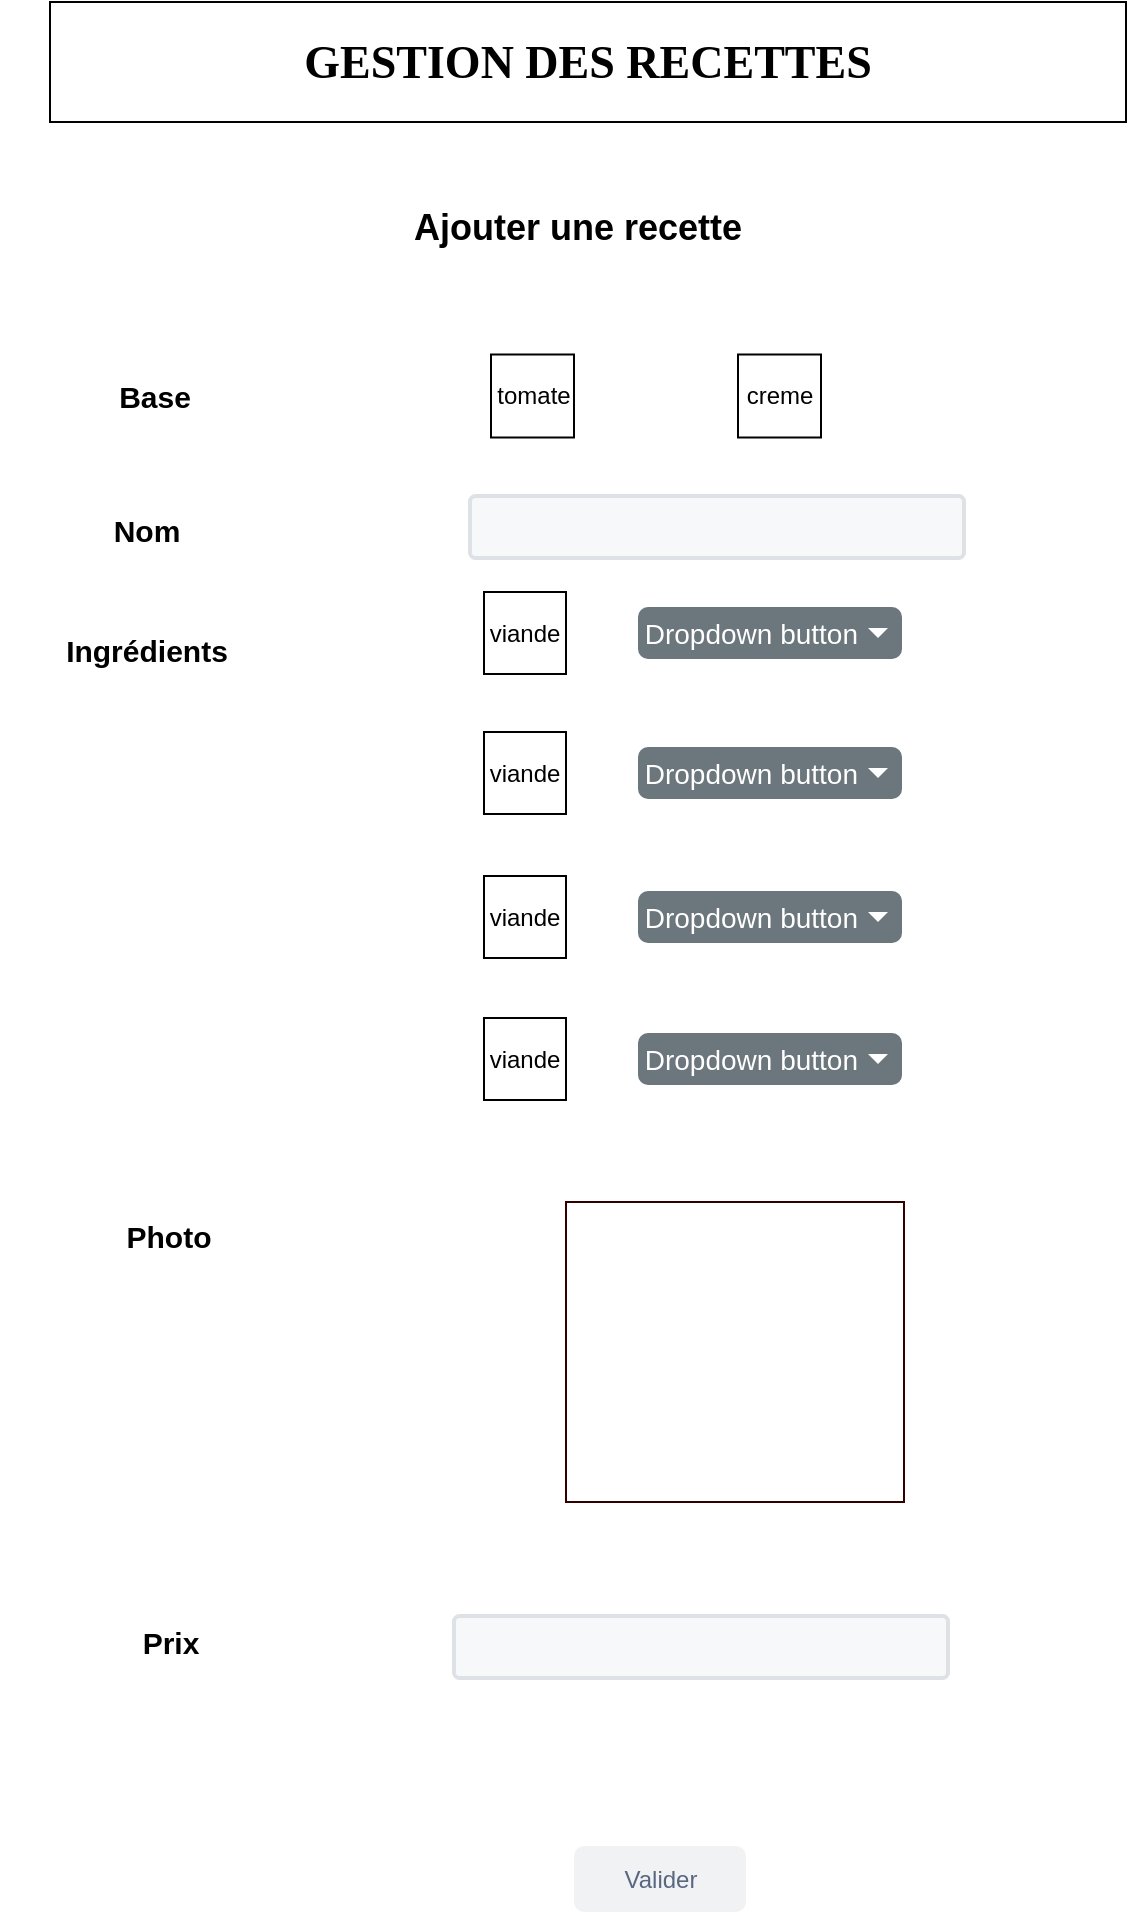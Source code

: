 <mxfile version="14.4.8" type="device"><diagram id="h5jLwUuu19mut-hUZqnM" name="Page-1"><mxGraphModel dx="2076" dy="1160" grid="0" gridSize="10" guides="1" tooltips="1" connect="1" arrows="1" fold="1" page="1" pageScale="1" pageWidth="827" pageHeight="1169" math="0" shadow="0"><root><mxCell id="0"/><mxCell id="1" parent="0"/><mxCell id="MxLhkoGfBKjvbb1sfIXT-1" value="&lt;b&gt;&lt;font style=&quot;font-size: 23px&quot; face=&quot;Verdana&quot;&gt;GESTION DES RECETTES&lt;/font&gt;&lt;/b&gt;" style="rounded=0;whiteSpace=wrap;html=1;" parent="1" vertex="1"><mxGeometry x="143" y="15" width="538" height="60" as="geometry"/></mxCell><mxCell id="MxLhkoGfBKjvbb1sfIXT-2" value="&lt;font style=&quot;font-size: 18px&quot;&gt;&lt;b&gt;Ajouter une recette&lt;/b&gt;&lt;/font&gt;" style="text;html=1;strokeColor=none;fillColor=none;align=center;verticalAlign=middle;whiteSpace=wrap;rounded=0;" parent="1" vertex="1"><mxGeometry x="177" y="107" width="460" height="41" as="geometry"/></mxCell><mxCell id="MxLhkoGfBKjvbb1sfIXT-5" value="&lt;b&gt;&lt;font style=&quot;font-size: 15px&quot;&gt;Nom&lt;/font&gt;&lt;/b&gt;" style="rounded=0;whiteSpace=wrap;html=1;strokeColor=#FFFFFF;" parent="1" vertex="1"><mxGeometry x="119" y="262" width="145" height="33" as="geometry"/></mxCell><mxCell id="MxLhkoGfBKjvbb1sfIXT-7" value="&lt;b&gt;&lt;font style=&quot;font-size: 15px&quot;&gt;Ingrédients&lt;/font&gt;&lt;/b&gt;" style="rounded=0;whiteSpace=wrap;html=1;strokeColor=#FFFFFF;" parent="1" vertex="1"><mxGeometry x="119" y="321" width="145" height="35" as="geometry"/></mxCell><mxCell id="MxLhkoGfBKjvbb1sfIXT-23" value="&lt;b&gt;&lt;font style=&quot;font-size: 15px&quot;&gt;Photo&lt;/font&gt;&lt;/b&gt;" style="rounded=0;whiteSpace=wrap;html=1;strokeColor=#FFFFFF;" parent="1" vertex="1"><mxGeometry x="130" y="614" width="145" height="35" as="geometry"/></mxCell><mxCell id="MxLhkoGfBKjvbb1sfIXT-24" value="" style="rounded=0;whiteSpace=wrap;html=1;strokeColor=#330000;" parent="1" vertex="1"><mxGeometry x="401" y="615" width="169" height="150" as="geometry"/></mxCell><mxCell id="fudqGGVJTtFyHFohtYTB-1" value="&lt;b&gt;&lt;font style=&quot;font-size: 15px&quot;&gt;Base&lt;/font&gt;&lt;/b&gt;" style="text;html=1;align=center;verticalAlign=middle;resizable=0;points=[];autosize=1;" vertex="1" parent="1"><mxGeometry x="172" y="203" width="46" height="18" as="geometry"/></mxCell><mxCell id="fudqGGVJTtFyHFohtYTB-2" value="tomate" style="whiteSpace=wrap;html=1;aspect=fixed;" vertex="1" parent="1"><mxGeometry x="363.5" y="191.25" width="41.5" height="41.5" as="geometry"/></mxCell><mxCell id="fudqGGVJTtFyHFohtYTB-4" value="creme" style="whiteSpace=wrap;html=1;aspect=fixed;" vertex="1" parent="1"><mxGeometry x="487" y="191.25" width="41.5" height="41.5" as="geometry"/></mxCell><mxCell id="fudqGGVJTtFyHFohtYTB-7" value="viande" style="whiteSpace=wrap;html=1;aspect=fixed;" vertex="1" parent="1"><mxGeometry x="360" y="310" width="41" height="41" as="geometry"/></mxCell><mxCell id="fudqGGVJTtFyHFohtYTB-8" value="Dropdown button" style="html=1;shadow=0;dashed=0;shape=mxgraph.bootstrap.rrect;rSize=5;strokeColor=none;strokeWidth=1;fillColor=#6C767D;fontColor=#ffffff;whiteSpace=wrap;align=right;verticalAlign=middle;fontStyle=0;fontSize=14;spacingRight=20;" vertex="1" parent="1"><mxGeometry x="437" y="317.5" width="132" height="26" as="geometry"/></mxCell><mxCell id="fudqGGVJTtFyHFohtYTB-9" value="" style="shape=triangle;direction=south;fillColor=#ffffff;strokeColor=none;perimeter=none;" vertex="1" parent="fudqGGVJTtFyHFohtYTB-8"><mxGeometry x="1" y="0.5" width="10" height="5" relative="1" as="geometry"><mxPoint x="-17" y="-2.5" as="offset"/></mxGeometry></mxCell><mxCell id="fudqGGVJTtFyHFohtYTB-10" value="viande" style="whiteSpace=wrap;html=1;aspect=fixed;" vertex="1" parent="1"><mxGeometry x="360" y="380" width="41" height="41" as="geometry"/></mxCell><mxCell id="fudqGGVJTtFyHFohtYTB-11" value="Dropdown button" style="html=1;shadow=0;dashed=0;shape=mxgraph.bootstrap.rrect;rSize=5;strokeColor=none;strokeWidth=1;fillColor=#6C767D;fontColor=#ffffff;whiteSpace=wrap;align=right;verticalAlign=middle;fontStyle=0;fontSize=14;spacingRight=20;" vertex="1" parent="1"><mxGeometry x="437" y="387.5" width="132" height="26" as="geometry"/></mxCell><mxCell id="fudqGGVJTtFyHFohtYTB-12" value="" style="shape=triangle;direction=south;fillColor=#ffffff;strokeColor=none;perimeter=none;" vertex="1" parent="fudqGGVJTtFyHFohtYTB-11"><mxGeometry x="1" y="0.5" width="10" height="5" relative="1" as="geometry"><mxPoint x="-17" y="-2.5" as="offset"/></mxGeometry></mxCell><mxCell id="fudqGGVJTtFyHFohtYTB-13" value="viande" style="whiteSpace=wrap;html=1;aspect=fixed;" vertex="1" parent="1"><mxGeometry x="360" y="452" width="41" height="41" as="geometry"/></mxCell><mxCell id="fudqGGVJTtFyHFohtYTB-14" value="Dropdown button" style="html=1;shadow=0;dashed=0;shape=mxgraph.bootstrap.rrect;rSize=5;strokeColor=none;strokeWidth=1;fillColor=#6C767D;fontColor=#ffffff;whiteSpace=wrap;align=right;verticalAlign=middle;fontStyle=0;fontSize=14;spacingRight=20;" vertex="1" parent="1"><mxGeometry x="437" y="459.5" width="132" height="26" as="geometry"/></mxCell><mxCell id="fudqGGVJTtFyHFohtYTB-15" value="" style="shape=triangle;direction=south;fillColor=#ffffff;strokeColor=none;perimeter=none;" vertex="1" parent="fudqGGVJTtFyHFohtYTB-14"><mxGeometry x="1" y="0.5" width="10" height="5" relative="1" as="geometry"><mxPoint x="-17" y="-2.5" as="offset"/></mxGeometry></mxCell><mxCell id="fudqGGVJTtFyHFohtYTB-16" value="viande" style="whiteSpace=wrap;html=1;aspect=fixed;" vertex="1" parent="1"><mxGeometry x="360" y="523" width="41" height="41" as="geometry"/></mxCell><mxCell id="fudqGGVJTtFyHFohtYTB-17" value="Dropdown button" style="html=1;shadow=0;dashed=0;shape=mxgraph.bootstrap.rrect;rSize=5;strokeColor=none;strokeWidth=1;fillColor=#6C767D;fontColor=#ffffff;whiteSpace=wrap;align=right;verticalAlign=middle;fontStyle=0;fontSize=14;spacingRight=20;" vertex="1" parent="1"><mxGeometry x="437" y="530.5" width="132" height="26" as="geometry"/></mxCell><mxCell id="fudqGGVJTtFyHFohtYTB-18" value="" style="shape=triangle;direction=south;fillColor=#ffffff;strokeColor=none;perimeter=none;" vertex="1" parent="fudqGGVJTtFyHFohtYTB-17"><mxGeometry x="1" y="0.5" width="10" height="5" relative="1" as="geometry"><mxPoint x="-17" y="-2.5" as="offset"/></mxGeometry></mxCell><mxCell id="fudqGGVJTtFyHFohtYTB-19" value="&lt;b&gt;&lt;font style=&quot;font-size: 15px&quot;&gt;Prix&lt;/font&gt;&lt;/b&gt;" style="text;html=1;align=center;verticalAlign=middle;resizable=0;points=[];autosize=1;" vertex="1" parent="1"><mxGeometry x="183.5" y="826" width="38" height="18" as="geometry"/></mxCell><mxCell id="fudqGGVJTtFyHFohtYTB-22" value="" style="rounded=1;arcSize=9;fillColor=#F7F8F9;align=left;spacingLeft=5;strokeColor=#DEE1E6;html=1;strokeWidth=2;fontSize=12" vertex="1" parent="1"><mxGeometry x="345" y="822" width="247" height="31" as="geometry"/></mxCell><mxCell id="fudqGGVJTtFyHFohtYTB-23" value="" style="rounded=1;arcSize=9;fillColor=#F7F8F9;align=left;spacingLeft=5;strokeColor=#DEE1E6;html=1;strokeWidth=2;fontSize=12" vertex="1" parent="1"><mxGeometry x="353" y="262" width="247" height="31" as="geometry"/></mxCell><mxCell id="fudqGGVJTtFyHFohtYTB-24" value="Valider" style="rounded=1;fillColor=#F1F2F4;strokeColor=none;html=1;fontColor=#596780;align=center;verticalAlign=middle;fontStyle=0;fontSize=12" vertex="1" parent="1"><mxGeometry x="405" y="937" width="86" height="33" as="geometry"/></mxCell></root></mxGraphModel></diagram></mxfile>